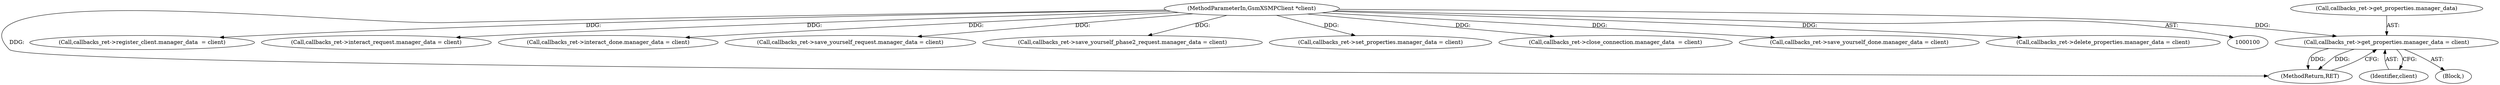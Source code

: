 digraph "0_gnome-session_b0dc999e0b45355314616321dbb6cb71e729fc9d_0@pointer" {
"1000297" [label="(Call,callbacks_ret->get_properties.manager_data = client)"];
"1000101" [label="(MethodParameterIn,GsmXSMPClient *client)"];
"1000303" [label="(Identifier,client)"];
"1000304" [label="(MethodReturn,RET)"];
"1000135" [label="(Call,callbacks_ret->register_client.manager_data  = client)"];
"1000153" [label="(Call,callbacks_ret->interact_request.manager_data = client)"];
"1000171" [label="(Call,callbacks_ret->interact_done.manager_data = client)"];
"1000189" [label="(Call,callbacks_ret->save_yourself_request.manager_data = client)"];
"1000297" [label="(Call,callbacks_ret->get_properties.manager_data = client)"];
"1000105" [label="(Block,)"];
"1000101" [label="(MethodParameterIn,GsmXSMPClient *client)"];
"1000207" [label="(Call,callbacks_ret->save_yourself_phase2_request.manager_data = client)"];
"1000261" [label="(Call,callbacks_ret->set_properties.manager_data = client)"];
"1000243" [label="(Call,callbacks_ret->close_connection.manager_data  = client)"];
"1000225" [label="(Call,callbacks_ret->save_yourself_done.manager_data = client)"];
"1000298" [label="(Call,callbacks_ret->get_properties.manager_data)"];
"1000279" [label="(Call,callbacks_ret->delete_properties.manager_data = client)"];
"1000297" -> "1000105"  [label="AST: "];
"1000297" -> "1000303"  [label="CFG: "];
"1000298" -> "1000297"  [label="AST: "];
"1000303" -> "1000297"  [label="AST: "];
"1000304" -> "1000297"  [label="CFG: "];
"1000297" -> "1000304"  [label="DDG: "];
"1000297" -> "1000304"  [label="DDG: "];
"1000101" -> "1000297"  [label="DDG: "];
"1000101" -> "1000100"  [label="AST: "];
"1000101" -> "1000304"  [label="DDG: "];
"1000101" -> "1000135"  [label="DDG: "];
"1000101" -> "1000153"  [label="DDG: "];
"1000101" -> "1000171"  [label="DDG: "];
"1000101" -> "1000189"  [label="DDG: "];
"1000101" -> "1000207"  [label="DDG: "];
"1000101" -> "1000225"  [label="DDG: "];
"1000101" -> "1000243"  [label="DDG: "];
"1000101" -> "1000261"  [label="DDG: "];
"1000101" -> "1000279"  [label="DDG: "];
}
